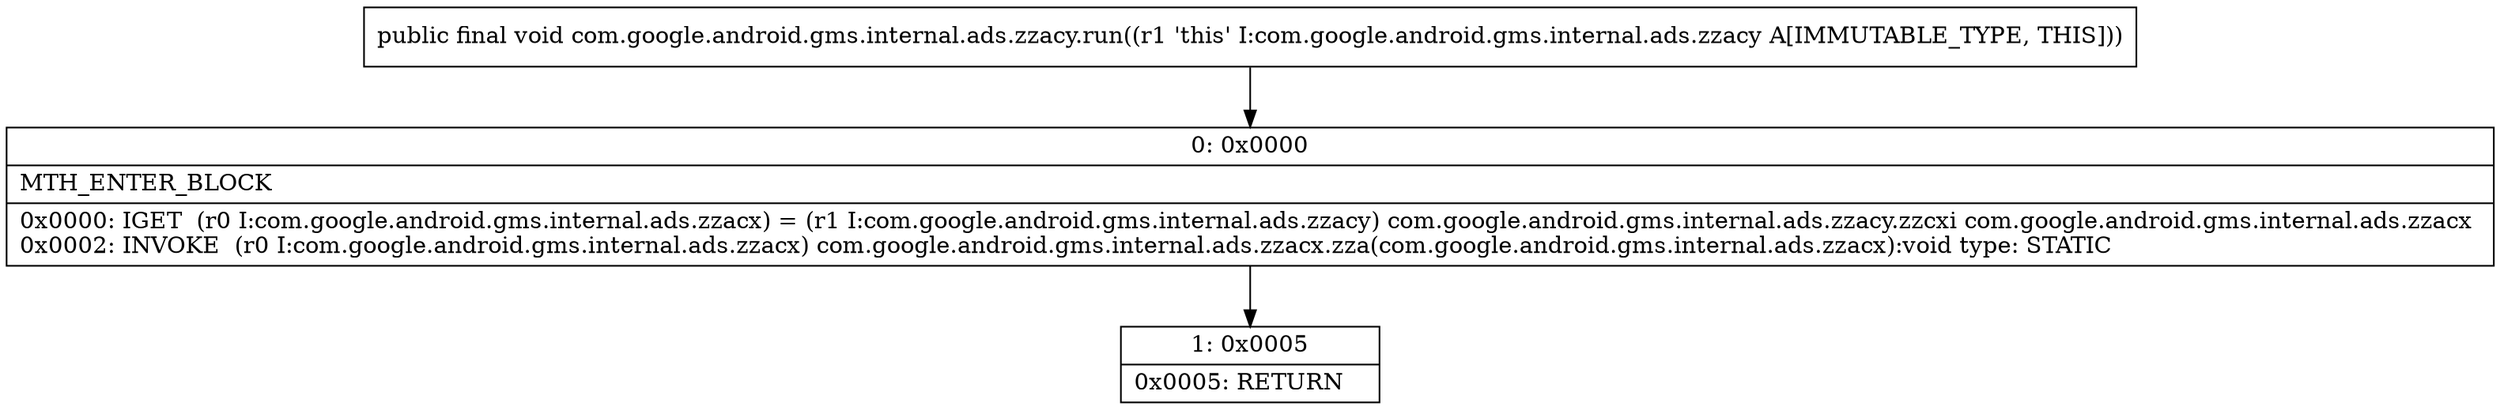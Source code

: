 digraph "CFG forcom.google.android.gms.internal.ads.zzacy.run()V" {
Node_0 [shape=record,label="{0\:\ 0x0000|MTH_ENTER_BLOCK\l|0x0000: IGET  (r0 I:com.google.android.gms.internal.ads.zzacx) = (r1 I:com.google.android.gms.internal.ads.zzacy) com.google.android.gms.internal.ads.zzacy.zzcxi com.google.android.gms.internal.ads.zzacx \l0x0002: INVOKE  (r0 I:com.google.android.gms.internal.ads.zzacx) com.google.android.gms.internal.ads.zzacx.zza(com.google.android.gms.internal.ads.zzacx):void type: STATIC \l}"];
Node_1 [shape=record,label="{1\:\ 0x0005|0x0005: RETURN   \l}"];
MethodNode[shape=record,label="{public final void com.google.android.gms.internal.ads.zzacy.run((r1 'this' I:com.google.android.gms.internal.ads.zzacy A[IMMUTABLE_TYPE, THIS])) }"];
MethodNode -> Node_0;
Node_0 -> Node_1;
}

